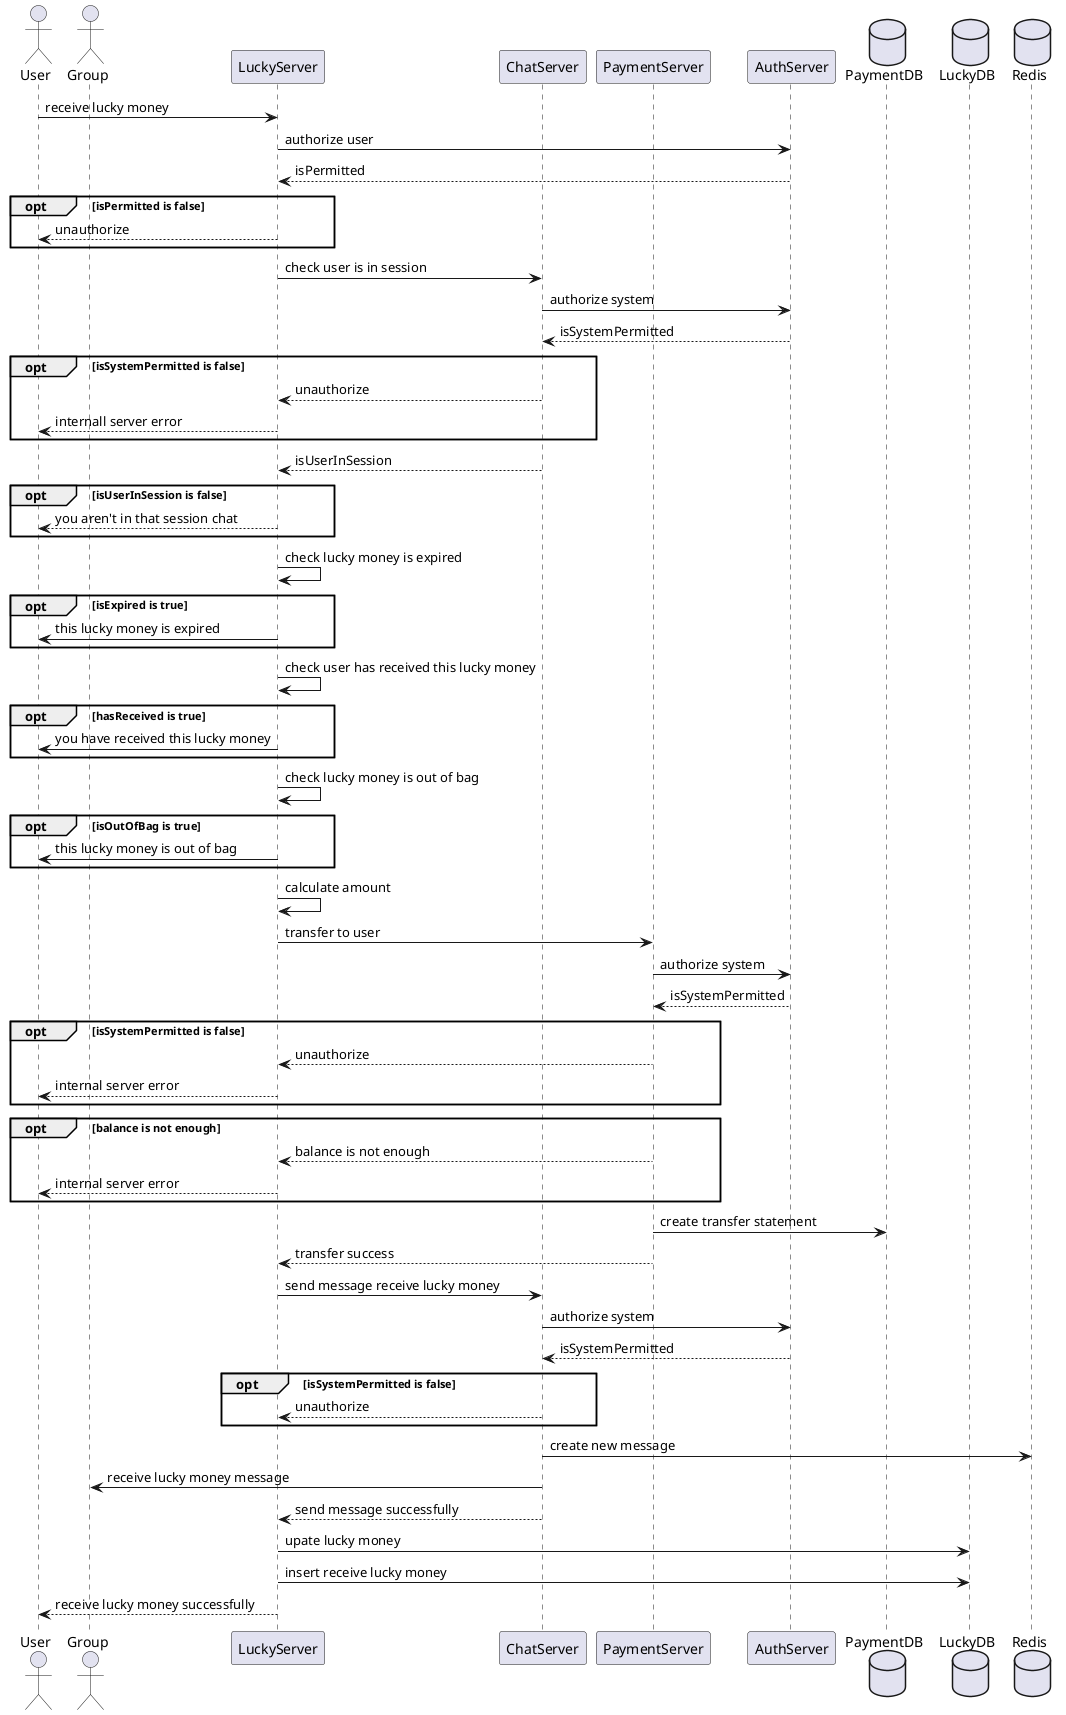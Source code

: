 @startuml

actor User
actor Group

participant LuckyServer
participant ChatServer
participant PaymentServer
participant AuthServer

database PaymentDB
database LuckyDB
database Redis
User -> LuckyServer: receive lucky money 
LuckyServer -> AuthServer: authorize user
AuthServer --> LuckyServer: isPermitted
opt isPermitted is false
    LuckyServer --> User: unauthorize
end
LuckyServer -> ChatServer: check user is in session
ChatServer -> AuthServer: authorize system
AuthServer --> ChatServer: isSystemPermitted
opt isSystemPermitted is false
    ChatServer --> LuckyServer: unauthorize
    LuckyServer --> User: internall server error
end
ChatServer --> LuckyServer: isUserInSession
opt isUserInSession is false
    LuckyServer --> User: you aren't in that session chat
end

LuckyServer -> LuckyServer: check lucky money is expired
opt isExpired is true
    LuckyServer -> User: this lucky money is expired
end
LuckyServer -> LuckyServer: check user has received this lucky money
opt hasReceived is true
    LuckyServer -> User: you have received this lucky money
end
LuckyServer -> LuckyServer: check lucky money is out of bag
opt isOutOfBag is true
    LuckyServer -> User: this lucky money is out of bag
end

LuckyServer -> LuckyServer: calculate amount
LuckyServer -> PaymentServer: transfer to user
PaymentServer -> AuthServer: authorize system
AuthServer --> PaymentServer: isSystemPermitted
opt isSystemPermitted is false
    PaymentServer --> LuckyServer: unauthorize
    LuckyServer --> User: internal server error
end
opt balance is not enough
    PaymentServer --> LuckyServer: balance is not enough
    LuckyServer --> User: internal server error
end
PaymentServer -> PaymentDB: create transfer statement
PaymentServer --> LuckyServer: transfer success
LuckyServer -> ChatServer: send message receive lucky money
ChatServer -> AuthServer: authorize system
AuthServer --> ChatServer: isSystemPermitted
opt isSystemPermitted is false
    ChatServer --> LuckyServer: unauthorize
end
ChatServer -> Redis: create new message
ChatServer -> Group: receive lucky money message
ChatServer --> LuckyServer: send message successfully
LuckyServer -> LuckyDB: upate lucky money
LuckyServer -> LuckyDB: insert receive lucky money
LuckyServer --> User: receive lucky money successfully

@enduml